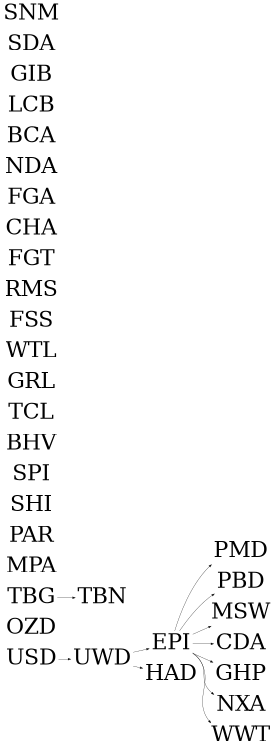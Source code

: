 digraph finite_state_machine {
	rankdir=LR size="8,5"
	EPI [fontsize=80 shape=none]
	PMD [fontsize=80 shape=none]
	HAD [fontsize=80 shape=none]
	OZD [fontsize=80 shape=none]
	USD [fontsize=80 shape=none]
	UWD [fontsize=80 shape=none]
	PBD [fontsize=80 shape=none]
	MSW [fontsize=80 shape=none]
	TBN [fontsize=80 shape=none]
	TBG [fontsize=80 shape=none]
	MPA [fontsize=80 shape=none]
	PAR [fontsize=80 shape=none]
	SHI [fontsize=80 shape=none]
	SPI [fontsize=80 shape=none]
	BHV [fontsize=80 shape=none]
	TCL [fontsize=80 shape=none]
	GRL [fontsize=80 shape=none]
	WTL [fontsize=80 shape=none]
	FSS [fontsize=80 shape=none]
	RMS [fontsize=80 shape=none]
	FGT [fontsize=80 shape=none]
	CDA [fontsize=80 shape=none]
	CHA [fontsize=80 shape=none]
	FGA [fontsize=80 shape=none]
	NDA [fontsize=80 shape=none]
	BCA [fontsize=80 shape=none]
	LCB [fontsize=80 shape=none]
	GIB [fontsize=80 shape=none]
	GHP [fontsize=80 shape=none]
	SDA [fontsize=80 shape=none]
	NXA [fontsize=80 shape=none]
	SNM [fontsize=80 shape=none]
	WWT [fontsize=80 shape=none]
	EPI -> WWT
	EPI -> CDA
	EPI -> PBD
	EPI -> GHP
	EPI -> MSW
	EPI -> NXA
	EPI -> PMD
	USD -> UWD
	UWD -> EPI
	UWD -> HAD
	TBG -> TBN
}
